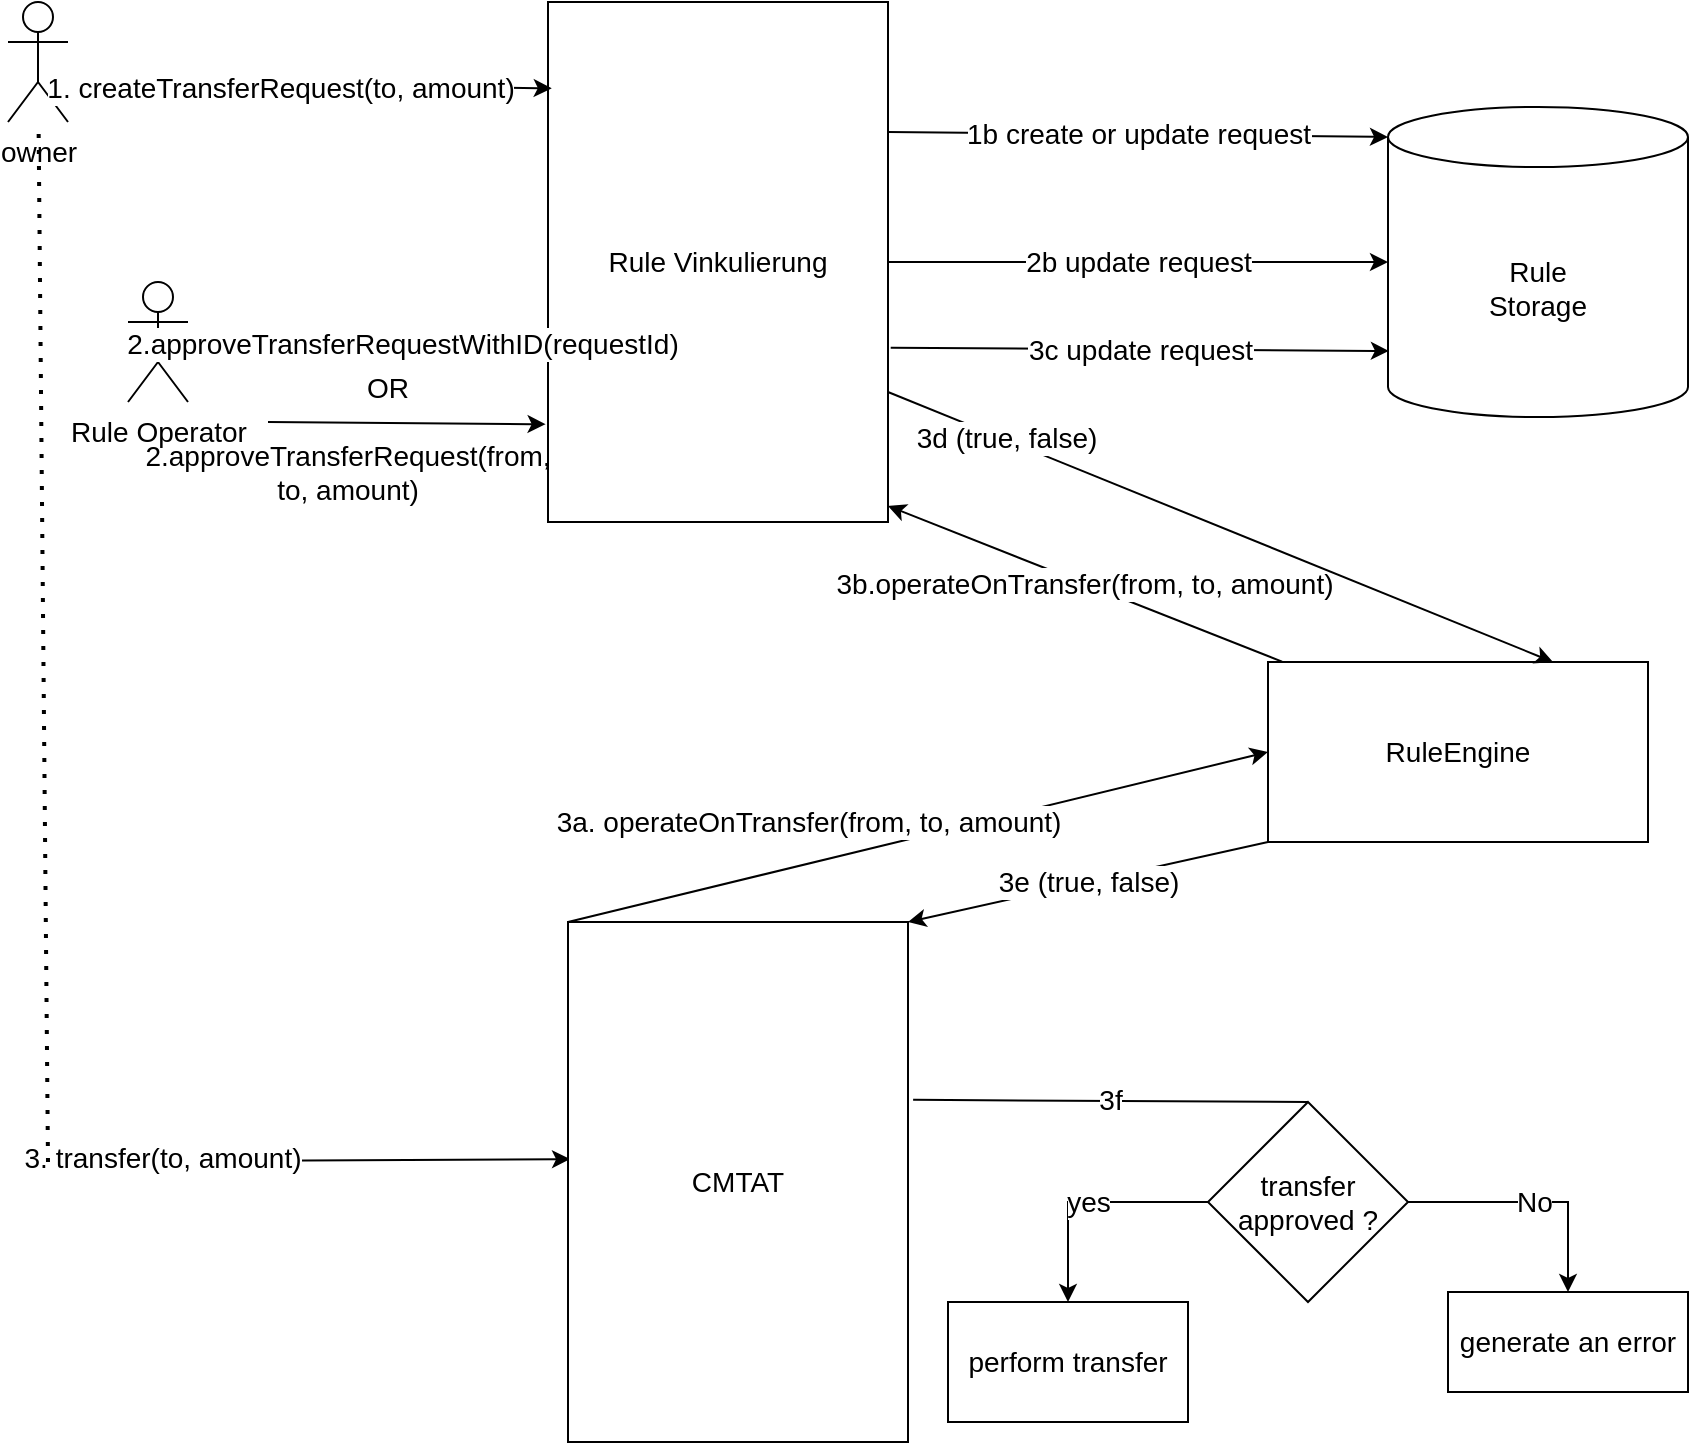 <mxfile version="20.6.2" type="device" pages="5"><diagram id="RMev6u8X31zlaa3eMq0A" name="Workflow"><mxGraphModel dx="1422" dy="1438" grid="1" gridSize="10" guides="1" tooltips="1" connect="1" arrows="1" fold="1" page="1" pageScale="1" pageWidth="1100" pageHeight="850" math="0" shadow="0"><root><mxCell id="0"/><mxCell id="1" parent="0"/><mxCell id="Z_o9KVKigrRMe3iaXd5g-1" value="owner" style="shape=umlActor;verticalLabelPosition=bottom;verticalAlign=top;html=1;outlineConnect=0;fontSize=14;" parent="1" vertex="1"><mxGeometry x="120" y="-30" width="30" height="60" as="geometry"/></mxCell><mxCell id="Z_o9KVKigrRMe3iaXd5g-2" value="Rule Vinkulierung" style="rounded=0;whiteSpace=wrap;html=1;fontSize=14;" parent="1" vertex="1"><mxGeometry x="390" y="-30" width="170" height="260" as="geometry"/></mxCell><mxCell id="Z_o9KVKigrRMe3iaXd5g-3" value="tr" style="endArrow=classic;html=1;rounded=0;entryX=0.011;entryY=0.166;entryDx=0;entryDy=0;entryPerimeter=0;fontSize=14;" parent="1" target="Z_o9KVKigrRMe3iaXd5g-2" edge="1"><mxGeometry width="50" height="50" relative="1" as="geometry"><mxPoint x="150" y="10" as="sourcePoint"/><mxPoint x="390" y="20" as="targetPoint"/></mxGeometry></mxCell><mxCell id="Z_o9KVKigrRMe3iaXd5g-4" value="1. createTransferRequest(to, amount)" style="edgeLabel;html=1;align=center;verticalAlign=middle;resizable=0;points=[];fontSize=14;" parent="Z_o9KVKigrRMe3iaXd5g-3" vertex="1" connectable="0"><mxGeometry x="-0.125" y="-1" relative="1" as="geometry"><mxPoint as="offset"/></mxGeometry></mxCell><mxCell id="Z_o9KVKigrRMe3iaXd5g-5" value="Rule&lt;br style=&quot;font-size: 14px;&quot;&gt;Storage" style="shape=cylinder3;whiteSpace=wrap;html=1;boundedLbl=1;backgroundOutline=1;size=15;fontSize=14;" parent="1" vertex="1"><mxGeometry x="810" y="22.5" width="150" height="155" as="geometry"/></mxCell><mxCell id="Z_o9KVKigrRMe3iaXd5g-6" value="1b create or update request" style="endArrow=classic;html=1;rounded=0;entryX=0;entryY=0;entryDx=0;entryDy=15;entryPerimeter=0;exitX=1;exitY=0.25;exitDx=0;exitDy=0;fontSize=14;" parent="1" source="Z_o9KVKigrRMe3iaXd5g-2" target="Z_o9KVKigrRMe3iaXd5g-5" edge="1"><mxGeometry width="50" height="50" relative="1" as="geometry"><mxPoint x="730" y="160" as="sourcePoint"/><mxPoint x="780" y="110" as="targetPoint"/></mxGeometry></mxCell><mxCell id="Z_o9KVKigrRMe3iaXd5g-9" value="Rule Operator" style="shape=umlActor;verticalLabelPosition=bottom;verticalAlign=top;html=1;outlineConnect=0;fontSize=14;" parent="1" vertex="1"><mxGeometry x="180" y="110" width="30" height="60" as="geometry"/></mxCell><mxCell id="Z_o9KVKigrRMe3iaXd5g-10" value="" style="endArrow=classic;html=1;rounded=0;exitX=0.5;exitY=0.5;exitDx=0;exitDy=0;exitPerimeter=0;fontSize=14;" parent="1" source="Z_o9KVKigrRMe3iaXd5g-9" edge="1"><mxGeometry width="50" height="50" relative="1" as="geometry"><mxPoint x="230" y="160" as="sourcePoint"/><mxPoint x="390" y="140" as="targetPoint"/></mxGeometry></mxCell><mxCell id="Z_o9KVKigrRMe3iaXd5g-15" value="2.approveTransferRequestWithID(requestId)" style="edgeLabel;html=1;align=center;verticalAlign=middle;resizable=0;points=[];fontSize=14;" parent="Z_o9KVKigrRMe3iaXd5g-10" vertex="1" connectable="0"><mxGeometry x="0.245" y="-1" relative="1" as="geometry"><mxPoint as="offset"/></mxGeometry></mxCell><mxCell id="Z_o9KVKigrRMe3iaXd5g-17" value="" style="endArrow=classic;html=1;rounded=0;entryX=0.006;entryY=0.456;entryDx=0;entryDy=0;entryPerimeter=0;fontSize=14;" parent="1" target="Z_o9KVKigrRMe3iaXd5g-29" edge="1"><mxGeometry width="50" height="50" relative="1" as="geometry"><mxPoint x="140" y="550" as="sourcePoint"/><mxPoint x="340" y="480" as="targetPoint"/></mxGeometry></mxCell><mxCell id="Z_o9KVKigrRMe3iaXd5g-18" value="3. transfer(to, amount)" style="edgeLabel;html=1;align=center;verticalAlign=middle;resizable=0;points=[];fontSize=14;" parent="Z_o9KVKigrRMe3iaXd5g-17" vertex="1" connectable="0"><mxGeometry x="-0.604" y="2" relative="1" as="geometry"><mxPoint x="5" as="offset"/></mxGeometry></mxCell><mxCell id="Z_o9KVKigrRMe3iaXd5g-27" value="perform transfer" style="rounded=0;whiteSpace=wrap;html=1;fontSize=14;" parent="1" vertex="1"><mxGeometry x="590" y="620" width="120" height="60" as="geometry"/></mxCell><mxCell id="Z_o9KVKigrRMe3iaXd5g-29" value="CMTAT" style="rounded=0;whiteSpace=wrap;html=1;fontSize=14;" parent="1" vertex="1"><mxGeometry x="400" y="430" width="170" height="260" as="geometry"/></mxCell><mxCell id="Z_o9KVKigrRMe3iaXd5g-32" value="3a.&amp;nbsp;&lt;span class=&quot;pl-k&quot; style=&quot;font-size: 14px;&quot;&gt;operateOnTransfer&lt;/span&gt;(from, to, amount)" style="endArrow=classic;html=1;rounded=0;exitX=0;exitY=0;exitDx=0;exitDy=0;entryX=0;entryY=0.5;entryDx=0;entryDy=0;fontSize=14;" parent="1" source="Z_o9KVKigrRMe3iaXd5g-29" target="XBz8thCQURFu_BHMEK3J-1" edge="1"><mxGeometry x="-0.287" y="20" width="50" height="50" relative="1" as="geometry"><mxPoint x="432.64" y="368.7" as="sourcePoint"/><mxPoint x="490" y="290" as="targetPoint"/><mxPoint as="offset"/></mxGeometry></mxCell><mxCell id="Z_o9KVKigrRMe3iaXd5g-33" value="3e (true, false)" style="endArrow=classic;html=1;rounded=0;exitX=0;exitY=1;exitDx=0;exitDy=0;entryX=1;entryY=0;entryDx=0;entryDy=0;fontSize=14;" parent="1" source="XBz8thCQURFu_BHMEK3J-1" target="Z_o9KVKigrRMe3iaXd5g-29" edge="1"><mxGeometry width="50" height="50" relative="1" as="geometry"><mxPoint x="490" y="310" as="sourcePoint"/><mxPoint x="570" y="370" as="targetPoint"/></mxGeometry></mxCell><mxCell id="Z_o9KVKigrRMe3iaXd5g-34" value="transfer approved ?" style="rhombus;whiteSpace=wrap;html=1;fontSize=14;" parent="1" vertex="1"><mxGeometry x="720" y="520" width="100" height="100" as="geometry"/></mxCell><mxCell id="Z_o9KVKigrRMe3iaXd5g-36" value="generate an error" style="rounded=0;whiteSpace=wrap;html=1;fontSize=14;" parent="1" vertex="1"><mxGeometry x="840" y="615" width="120" height="50" as="geometry"/></mxCell><mxCell id="Z_o9KVKigrRMe3iaXd5g-37" value="No" style="endArrow=classic;html=1;rounded=0;exitX=1;exitY=0.5;exitDx=0;exitDy=0;entryX=0.5;entryY=0;entryDx=0;entryDy=0;fontSize=14;" parent="1" source="Z_o9KVKigrRMe3iaXd5g-34" target="Z_o9KVKigrRMe3iaXd5g-36" edge="1"><mxGeometry width="50" height="50" relative="1" as="geometry"><mxPoint x="820" y="580" as="sourcePoint"/><mxPoint x="900" y="500" as="targetPoint"/><Array as="points"><mxPoint x="900" y="570"/></Array></mxGeometry></mxCell><mxCell id="Z_o9KVKigrRMe3iaXd5g-38" value="yes" style="endArrow=classic;html=1;rounded=0;exitX=0;exitY=0.5;exitDx=0;exitDy=0;entryX=0.5;entryY=0;entryDx=0;entryDy=0;fontSize=14;" parent="1" source="Z_o9KVKigrRMe3iaXd5g-34" target="Z_o9KVKigrRMe3iaXd5g-27" edge="1"><mxGeometry width="50" height="50" relative="1" as="geometry"><mxPoint x="800" y="530" as="sourcePoint"/><mxPoint x="650" y="570" as="targetPoint"/><Array as="points"><mxPoint x="650" y="570"/></Array></mxGeometry></mxCell><mxCell id="Z_o9KVKigrRMe3iaXd5g-40" value="3f" style="endArrow=none;html=1;rounded=0;exitX=1.015;exitY=0.342;exitDx=0;exitDy=0;exitPerimeter=0;entryX=0.5;entryY=0;entryDx=0;entryDy=0;fontSize=14;" parent="1" source="Z_o9KVKigrRMe3iaXd5g-29" target="Z_o9KVKigrRMe3iaXd5g-34" edge="1"><mxGeometry width="50" height="50" relative="1" as="geometry"><mxPoint x="590" y="500" as="sourcePoint"/><mxPoint x="640" y="450" as="targetPoint"/></mxGeometry></mxCell><mxCell id="Z_o9KVKigrRMe3iaXd5g-42" value="" style="endArrow=none;dashed=1;html=1;dashPattern=1 3;strokeWidth=2;rounded=0;fontSize=14;" parent="1" target="Z_o9KVKigrRMe3iaXd5g-1" edge="1"><mxGeometry width="50" height="50" relative="1" as="geometry"><mxPoint x="140" y="550" as="sourcePoint"/><mxPoint x="170" y="110" as="targetPoint"/></mxGeometry></mxCell><mxCell id="XBz8thCQURFu_BHMEK3J-1" value="RuleEngine" style="rounded=0;whiteSpace=wrap;html=1;fontSize=14;" parent="1" vertex="1"><mxGeometry x="750" y="300" width="190" height="90" as="geometry"/></mxCell><mxCell id="XBz8thCQURFu_BHMEK3J-2" value="3b.operateOnTransfer(from, to, amount)" style="endArrow=classic;html=1;rounded=0;exitX=0.037;exitY=-0.002;exitDx=0;exitDy=0;exitPerimeter=0;fontSize=14;" parent="1" source="XBz8thCQURFu_BHMEK3J-1" edge="1"><mxGeometry width="50" height="50" relative="1" as="geometry"><mxPoint x="810" y="230" as="sourcePoint"/><mxPoint x="560" y="222" as="targetPoint"/></mxGeometry></mxCell><mxCell id="XBz8thCQURFu_BHMEK3J-3" value="" style="endArrow=classic;html=1;rounded=0;entryX=0.75;entryY=0;entryDx=0;entryDy=0;exitX=1;exitY=0.75;exitDx=0;exitDy=0;fontSize=14;" parent="1" source="Z_o9KVKigrRMe3iaXd5g-2" target="XBz8thCQURFu_BHMEK3J-1" edge="1"><mxGeometry width="50" height="50" relative="1" as="geometry"><mxPoint x="620" y="270" as="sourcePoint"/><mxPoint x="670" y="220" as="targetPoint"/></mxGeometry></mxCell><mxCell id="XBz8thCQURFu_BHMEK3J-4" value="3d (true, false)" style="edgeLabel;html=1;align=center;verticalAlign=middle;resizable=0;points=[];fontSize=14;" parent="XBz8thCQURFu_BHMEK3J-3" vertex="1" connectable="0"><mxGeometry x="-0.653" y="1" relative="1" as="geometry"><mxPoint as="offset"/></mxGeometry></mxCell><mxCell id="q0nA9PTlxU82ZWbOnxMW-1" value="OR" style="text;html=1;strokeColor=none;fillColor=none;align=center;verticalAlign=middle;whiteSpace=wrap;rounded=0;fontSize=14;" parent="1" vertex="1"><mxGeometry x="280" y="148" width="60" height="30" as="geometry"/></mxCell><mxCell id="q0nA9PTlxU82ZWbOnxMW-2" value="" style="endArrow=classic;html=1;rounded=0;entryX=-0.007;entryY=0.812;entryDx=0;entryDy=0;entryPerimeter=0;fontSize=14;" parent="1" target="Z_o9KVKigrRMe3iaXd5g-2" edge="1"><mxGeometry width="50" height="50" relative="1" as="geometry"><mxPoint x="250" y="180" as="sourcePoint"/><mxPoint x="340" y="180" as="targetPoint"/></mxGeometry></mxCell><mxCell id="q0nA9PTlxU82ZWbOnxMW-4" value="2.approveTransferRequest(from, to, amount)" style="text;html=1;strokeColor=none;fillColor=none;align=center;verticalAlign=middle;whiteSpace=wrap;rounded=0;fontSize=14;" parent="1" vertex="1"><mxGeometry x="260" y="190" width="60" height="30" as="geometry"/></mxCell><mxCell id="q0nA9PTlxU82ZWbOnxMW-6" value="2b update request" style="endArrow=classic;html=1;rounded=0;entryX=0;entryY=0.5;entryDx=0;entryDy=0;entryPerimeter=0;exitX=1;exitY=0.5;exitDx=0;exitDy=0;fontSize=14;" parent="1" source="Z_o9KVKigrRMe3iaXd5g-2" target="Z_o9KVKigrRMe3iaXd5g-5" edge="1"><mxGeometry width="50" height="50" relative="1" as="geometry"><mxPoint x="570" y="45" as="sourcePoint"/><mxPoint x="820" y="47.5" as="targetPoint"/></mxGeometry></mxCell><mxCell id="q0nA9PTlxU82ZWbOnxMW-7" value="3c update request" style="endArrow=classic;html=1;rounded=0;entryX=0.003;entryY=0.787;entryDx=0;entryDy=0;entryPerimeter=0;exitX=1.008;exitY=0.665;exitDx=0;exitDy=0;exitPerimeter=0;fontSize=14;" parent="1" source="Z_o9KVKigrRMe3iaXd5g-2" target="Z_o9KVKigrRMe3iaXd5g-5" edge="1"><mxGeometry width="50" height="50" relative="1" as="geometry"><mxPoint x="570" y="110" as="sourcePoint"/><mxPoint x="820" y="110" as="targetPoint"/></mxGeometry></mxCell></root></mxGraphModel></diagram><diagram name="Worflow2" id="hyP_GePwtFDzV7Mnq2Vm"><mxGraphModel dx="2031" dy="840" grid="1" gridSize="10" guides="1" tooltips="1" connect="1" arrows="1" fold="1" page="1" pageScale="1" pageWidth="1100" pageHeight="850" math="0" shadow="0"><root><mxCell id="tzrybCadW3JlOq-JJVmG-0"/><mxCell id="tzrybCadW3JlOq-JJVmG-1" parent="tzrybCadW3JlOq-JJVmG-0"/><mxCell id="tzrybCadW3JlOq-JJVmG-2" value="owner" style="shape=umlActor;verticalLabelPosition=bottom;verticalAlign=top;html=1;outlineConnect=0;fontSize=15;" parent="tzrybCadW3JlOq-JJVmG-1" vertex="1"><mxGeometry x="110" y="30" width="30" height="60" as="geometry"/></mxCell><mxCell id="tzrybCadW3JlOq-JJVmG-3" value="Rule Vinkulierung" style="rounded=0;whiteSpace=wrap;html=1;fontSize=15;" parent="tzrybCadW3JlOq-JJVmG-1" vertex="1"><mxGeometry x="420" y="30" width="180" height="260" as="geometry"/></mxCell><mxCell id="tzrybCadW3JlOq-JJVmG-4" value="tr" style="endArrow=classic;html=1;rounded=0;entryX=0.011;entryY=0.166;entryDx=0;entryDy=0;entryPerimeter=0;fontSize=15;" parent="tzrybCadW3JlOq-JJVmG-1" target="tzrybCadW3JlOq-JJVmG-3" edge="1"><mxGeometry width="50" height="50" relative="1" as="geometry"><mxPoint x="150" y="70" as="sourcePoint"/><mxPoint x="390" y="80" as="targetPoint"/></mxGeometry></mxCell><mxCell id="tzrybCadW3JlOq-JJVmG-5" value="1. createTransferRequest(to, amount)" style="edgeLabel;html=1;align=center;verticalAlign=middle;resizable=0;points=[];fontSize=15;" parent="tzrybCadW3JlOq-JJVmG-4" vertex="1" connectable="0"><mxGeometry x="-0.125" y="-1" relative="1" as="geometry"><mxPoint as="offset"/></mxGeometry></mxCell><mxCell id="tzrybCadW3JlOq-JJVmG-8" value="Rule Operator" style="shape=umlActor;verticalLabelPosition=bottom;verticalAlign=top;html=1;outlineConnect=0;fontSize=15;" parent="tzrybCadW3JlOq-JJVmG-1" vertex="1"><mxGeometry x="180" y="170" width="30" height="60" as="geometry"/></mxCell><mxCell id="tzrybCadW3JlOq-JJVmG-9" value="" style="endArrow=classic;html=1;rounded=0;exitX=0.5;exitY=0.5;exitDx=0;exitDy=0;exitPerimeter=0;fontSize=15;entryX=-0.01;entryY=0.662;entryDx=0;entryDy=0;entryPerimeter=0;" parent="tzrybCadW3JlOq-JJVmG-1" source="tzrybCadW3JlOq-JJVmG-8" target="tzrybCadW3JlOq-JJVmG-3" edge="1"><mxGeometry width="50" height="50" relative="1" as="geometry"><mxPoint x="230" y="220" as="sourcePoint"/><mxPoint x="390" y="200" as="targetPoint"/></mxGeometry></mxCell><mxCell id="tzrybCadW3JlOq-JJVmG-10" value="2.approveTransferRequestWithID(requestId)" style="edgeLabel;html=1;align=center;verticalAlign=middle;resizable=0;points=[];fontSize=15;" parent="tzrybCadW3JlOq-JJVmG-9" vertex="1" connectable="0"><mxGeometry x="0.245" y="-1" relative="1" as="geometry"><mxPoint x="-41" y="-62" as="offset"/></mxGeometry></mxCell><mxCell id="tzrybCadW3JlOq-JJVmG-11" value="" style="endArrow=classic;html=1;rounded=0;entryX=0;entryY=0.5;entryDx=0;entryDy=0;fontSize=15;" parent="tzrybCadW3JlOq-JJVmG-1" target="tzrybCadW3JlOq-JJVmG-14" edge="1"><mxGeometry width="50" height="50" relative="1" as="geometry"><mxPoint x="120" y="760" as="sourcePoint"/><mxPoint x="330" y="560" as="targetPoint"/></mxGeometry></mxCell><mxCell id="tzrybCadW3JlOq-JJVmG-12" value="3. transfer(to, amount)" style="edgeLabel;html=1;align=center;verticalAlign=middle;resizable=0;points=[];fontSize=15;" parent="tzrybCadW3JlOq-JJVmG-11" vertex="1" connectable="0"><mxGeometry x="-0.604" y="2" relative="1" as="geometry"><mxPoint x="5" as="offset"/></mxGeometry></mxCell><mxCell id="tzrybCadW3JlOq-JJVmG-13" value="perform transfer" style="rounded=0;whiteSpace=wrap;html=1;fontSize=15;" parent="tzrybCadW3JlOq-JJVmG-1" vertex="1"><mxGeometry x="620" y="814" width="120" height="60" as="geometry"/></mxCell><mxCell id="tzrybCadW3JlOq-JJVmG-14" value="CMTAT" style="rounded=0;whiteSpace=wrap;html=1;fontSize=15;" parent="tzrybCadW3JlOq-JJVmG-1" vertex="1"><mxGeometry x="420" y="630" width="170" height="260" as="geometry"/></mxCell><mxCell id="tzrybCadW3JlOq-JJVmG-15" value="3a.&amp;nbsp;&lt;span class=&quot;pl-k&quot; style=&quot;font-size: 15px;&quot;&gt;operateOnTransfer&lt;/span&gt;(from, to, amount)" style="endArrow=classic;html=1;rounded=0;exitX=0.192;exitY=-0.005;exitDx=0;exitDy=0;exitPerimeter=0;fontSize=15;" parent="tzrybCadW3JlOq-JJVmG-1" source="tzrybCadW3JlOq-JJVmG-14" edge="1"><mxGeometry x="0.09" y="93" width="50" height="50" relative="1" as="geometry"><mxPoint x="430" y="629" as="sourcePoint"/><mxPoint x="453" y="540" as="targetPoint"/><mxPoint as="offset"/></mxGeometry></mxCell><mxCell id="tzrybCadW3JlOq-JJVmG-16" value="3d (true, false)" style="endArrow=classic;html=1;rounded=0;entryX=1;entryY=0;entryDx=0;entryDy=0;fontSize=15;" parent="tzrybCadW3JlOq-JJVmG-1" target="tzrybCadW3JlOq-JJVmG-14" edge="1"><mxGeometry width="50" height="50" relative="1" as="geometry"><mxPoint x="590" y="540" as="sourcePoint"/><mxPoint x="530" y="549" as="targetPoint"/></mxGeometry></mxCell><mxCell id="tzrybCadW3JlOq-JJVmG-17" value="transfer approved ?" style="rhombus;whiteSpace=wrap;html=1;fontSize=15;" parent="tzrybCadW3JlOq-JJVmG-1" vertex="1"><mxGeometry x="680" y="680" width="160" height="110" as="geometry"/></mxCell><mxCell id="tzrybCadW3JlOq-JJVmG-18" value="generate an error" style="rounded=0;whiteSpace=wrap;html=1;fontSize=15;" parent="tzrybCadW3JlOq-JJVmG-1" vertex="1"><mxGeometry x="780" y="824" width="120" height="50" as="geometry"/></mxCell><mxCell id="tzrybCadW3JlOq-JJVmG-19" value="No" style="endArrow=classic;html=1;rounded=0;exitX=1;exitY=0.5;exitDx=0;exitDy=0;fontSize=15;entryX=0.5;entryY=0;entryDx=0;entryDy=0;" parent="tzrybCadW3JlOq-JJVmG-1" source="tzrybCadW3JlOq-JJVmG-17" target="tzrybCadW3JlOq-JJVmG-18" edge="1"><mxGeometry width="50" height="50" relative="1" as="geometry"><mxPoint x="850" y="809" as="sourcePoint"/><mxPoint x="840" y="870" as="targetPoint"/><Array as="points"><mxPoint x="840" y="820"/></Array></mxGeometry></mxCell><mxCell id="tzrybCadW3JlOq-JJVmG-20" value="yes" style="endArrow=classic;html=1;rounded=0;exitX=0;exitY=0.5;exitDx=0;exitDy=0;entryX=0.5;entryY=0;entryDx=0;entryDy=0;fontSize=15;" parent="tzrybCadW3JlOq-JJVmG-1" source="tzrybCadW3JlOq-JJVmG-17" target="tzrybCadW3JlOq-JJVmG-13" edge="1"><mxGeometry width="50" height="50" relative="1" as="geometry"><mxPoint x="800" y="799" as="sourcePoint"/><mxPoint x="650" y="839" as="targetPoint"/><Array as="points"><mxPoint x="680" y="810"/></Array></mxGeometry></mxCell><mxCell id="tzrybCadW3JlOq-JJVmG-21" value="3e" style="endArrow=none;html=1;rounded=0;exitX=1.011;exitY=0.195;exitDx=0;exitDy=0;entryX=0.5;entryY=0;entryDx=0;entryDy=0;fontSize=15;exitPerimeter=0;" parent="tzrybCadW3JlOq-JJVmG-1" source="tzrybCadW3JlOq-JJVmG-14" target="tzrybCadW3JlOq-JJVmG-17" edge="1"><mxGeometry width="50" height="50" relative="1" as="geometry"><mxPoint x="590" y="705" as="sourcePoint"/><mxPoint x="640" y="719" as="targetPoint"/></mxGeometry></mxCell><mxCell id="tzrybCadW3JlOq-JJVmG-22" value="" style="endArrow=none;dashed=1;html=1;dashPattern=1 3;strokeWidth=2;rounded=0;fontSize=15;" parent="tzrybCadW3JlOq-JJVmG-1" target="tzrybCadW3JlOq-JJVmG-2" edge="1"><mxGeometry width="50" height="50" relative="1" as="geometry"><mxPoint x="120" y="730" as="sourcePoint"/><mxPoint x="170" y="110" as="targetPoint"/></mxGeometry></mxCell><mxCell id="tzrybCadW3JlOq-JJVmG-23" value="RuleEngine" style="rounded=0;whiteSpace=wrap;html=1;fontSize=15;" parent="tzrybCadW3JlOq-JJVmG-1" vertex="1"><mxGeometry x="420" y="450" width="180" height="90" as="geometry"/></mxCell><mxCell id="tzrybCadW3JlOq-JJVmG-25" value="3c(true, false)" style="endArrow=classic;html=1;rounded=0;entryX=0.75;entryY=0;entryDx=0;entryDy=0;exitX=0.75;exitY=1;exitDx=0;exitDy=0;fontSize=15;" parent="tzrybCadW3JlOq-JJVmG-1" source="tzrybCadW3JlOq-JJVmG-3" target="tzrybCadW3JlOq-JJVmG-23" edge="1"><mxGeometry width="50" height="50" relative="1" as="geometry"><mxPoint x="600" y="374" as="sourcePoint"/><mxPoint x="670" y="429" as="targetPoint"/></mxGeometry></mxCell><mxCell id="tzrybCadW3JlOq-JJVmG-27" value="OR" style="text;html=1;strokeColor=none;fillColor=none;align=center;verticalAlign=middle;whiteSpace=wrap;rounded=0;fontSize=15;" parent="tzrybCadW3JlOq-JJVmG-1" vertex="1"><mxGeometry x="281.19" y="230" width="60" height="30" as="geometry"/></mxCell><mxCell id="tzrybCadW3JlOq-JJVmG-28" value="" style="endArrow=classic;html=1;rounded=0;fontSize=15;exitX=0.25;exitY=1;exitDx=0;exitDy=0;entryX=-0.006;entryY=0.904;entryDx=0;entryDy=0;entryPerimeter=0;" parent="tzrybCadW3JlOq-JJVmG-1" source="tzrybCadW3JlOq-JJVmG-27" target="tzrybCadW3JlOq-JJVmG-3" edge="1"><mxGeometry width="50" height="50" relative="1" as="geometry"><mxPoint x="251.19" y="262" as="sourcePoint"/><mxPoint x="410" y="270" as="targetPoint"/></mxGeometry></mxCell><mxCell id="tzrybCadW3JlOq-JJVmG-29" value="2.approveTransferRequest(from, to, amount)" style="text;html=1;strokeColor=none;fillColor=none;align=center;verticalAlign=middle;whiteSpace=wrap;rounded=0;fontSize=15;" parent="tzrybCadW3JlOq-JJVmG-1" vertex="1"><mxGeometry x="240" y="270" width="60" height="30" as="geometry"/></mxCell><mxCell id="EbxKnDJXD0PfUBFai2un-0" value="3b.&amp;nbsp;&lt;span class=&quot;pl-k&quot; style=&quot;font-size: 15px;&quot;&gt;operateOnTransfer&lt;/span&gt;(from, to, amount)" style="endArrow=classic;html=1;rounded=0;exitX=0.125;exitY=-0.024;exitDx=0;exitDy=0;fontSize=15;exitPerimeter=0;" parent="tzrybCadW3JlOq-JJVmG-1" source="tzrybCadW3JlOq-JJVmG-23" edge="1"><mxGeometry x="-0.235" y="101" width="50" height="50" relative="1" as="geometry"><mxPoint x="452.64" y="568.7" as="sourcePoint"/><mxPoint x="440" y="290" as="targetPoint"/><mxPoint y="1" as="offset"/></mxGeometry></mxCell></root></mxGraphModel></diagram><diagram name="automaticTransfer" id="-ZNkVo-wu91Cdr4hWdzM"><mxGraphModel dx="2031" dy="1690" grid="1" gridSize="10" guides="1" tooltips="1" connect="1" arrows="1" fold="1" page="1" pageScale="1" pageWidth="1100" pageHeight="850" math="0" shadow="0"><root><mxCell id="CRUVKDIAA1b-28OxVLcc-0"/><mxCell id="CRUVKDIAA1b-28OxVLcc-1" parent="CRUVKDIAA1b-28OxVLcc-0"/><mxCell id="CRUVKDIAA1b-28OxVLcc-2" value="owner" style="shape=umlActor;verticalLabelPosition=bottom;verticalAlign=top;html=1;outlineConnect=0;fontSize=15;" vertex="1" parent="CRUVKDIAA1b-28OxVLcc-1"><mxGeometry x="90" y="-110" width="30" height="60" as="geometry"/></mxCell><mxCell id="CRUVKDIAA1b-28OxVLcc-3" value="Rule Vinkulierung" style="rounded=0;whiteSpace=wrap;html=1;fontSize=15;" vertex="1" parent="CRUVKDIAA1b-28OxVLcc-1"><mxGeometry x="420" y="30" width="180" height="260" as="geometry"/></mxCell><mxCell id="CRUVKDIAA1b-28OxVLcc-4" value="tr" style="endArrow=classic;html=1;rounded=0;fontSize=15;" edge="1" parent="CRUVKDIAA1b-28OxVLcc-1"><mxGeometry width="50" height="50" relative="1" as="geometry"><mxPoint x="140" y="-50" as="sourcePoint"/><mxPoint x="420" y="70" as="targetPoint"/></mxGeometry></mxCell><mxCell id="CRUVKDIAA1b-28OxVLcc-5" value="1b. createTransferRequest(to, amount)" style="edgeLabel;html=1;align=center;verticalAlign=middle;resizable=0;points=[];fontSize=15;" vertex="1" connectable="0" parent="CRUVKDIAA1b-28OxVLcc-4"><mxGeometry x="-0.125" y="-1" relative="1" as="geometry"><mxPoint x="1" y="-42" as="offset"/></mxGeometry></mxCell><mxCell id="CRUVKDIAA1b-28OxVLcc-6" value="Rule Operator" style="shape=umlActor;verticalLabelPosition=bottom;verticalAlign=top;html=1;outlineConnect=0;fontSize=15;" vertex="1" parent="CRUVKDIAA1b-28OxVLcc-1"><mxGeometry x="100" y="170" width="30" height="60" as="geometry"/></mxCell><mxCell id="CRUVKDIAA1b-28OxVLcc-7" value="" style="endArrow=classic;html=1;rounded=0;exitX=0.5;exitY=0.5;exitDx=0;exitDy=0;exitPerimeter=0;fontSize=15;entryX=-0.01;entryY=0.662;entryDx=0;entryDy=0;entryPerimeter=0;" edge="1" parent="CRUVKDIAA1b-28OxVLcc-1" source="CRUVKDIAA1b-28OxVLcc-6" target="CRUVKDIAA1b-28OxVLcc-3"><mxGeometry width="50" height="50" relative="1" as="geometry"><mxPoint x="230" y="220" as="sourcePoint"/><mxPoint x="390" y="200" as="targetPoint"/></mxGeometry></mxCell><mxCell id="CRUVKDIAA1b-28OxVLcc-8" value="2A.approveTransferRequestWithID(requestId)" style="edgeLabel;html=1;align=center;verticalAlign=middle;resizable=0;points=[];fontSize=15;" vertex="1" connectable="0" parent="CRUVKDIAA1b-28OxVLcc-7"><mxGeometry x="0.245" y="-1" relative="1" as="geometry"><mxPoint x="-41" y="-42" as="offset"/></mxGeometry></mxCell><mxCell id="CRUVKDIAA1b-28OxVLcc-9" value="" style="endArrow=classic;html=1;rounded=0;fontSize=15;exitX=0.75;exitY=0;exitDx=0;exitDy=0;entryX=0.75;entryY=1;entryDx=0;entryDy=0;fillColor=#dae8fc;strokeColor=#6c8ebf;" edge="1" parent="CRUVKDIAA1b-28OxVLcc-1" target="CRUVKDIAA1b-28OxVLcc-12" source="CRUVKDIAA1b-28OxVLcc-3"><mxGeometry width="50" height="50" relative="1" as="geometry"><mxPoint x="750" y="-100" as="sourcePoint"/><mxPoint x="520" as="targetPoint"/></mxGeometry></mxCell><mxCell id="CRUVKDIAA1b-28OxVLcc-10" value="2b. transferFrom(address(this), owner, to, amount)" style="edgeLabel;html=1;align=center;verticalAlign=middle;resizable=0;points=[];fontSize=15;" vertex="1" connectable="0" parent="CRUVKDIAA1b-28OxVLcc-9"><mxGeometry x="-0.604" y="2" relative="1" as="geometry"><mxPoint x="5" as="offset"/></mxGeometry></mxCell><mxCell id="CRUVKDIAA1b-28OxVLcc-12" value="CMTAT" style="rounded=0;whiteSpace=wrap;html=1;fontSize=15;" vertex="1" parent="CRUVKDIAA1b-28OxVLcc-1"><mxGeometry x="430" y="-320" width="170" height="260" as="geometry"/></mxCell><mxCell id="CRUVKDIAA1b-28OxVLcc-21" value="RuleEngine" style="rounded=0;whiteSpace=wrap;html=1;fontSize=15;" vertex="1" parent="CRUVKDIAA1b-28OxVLcc-1"><mxGeometry x="830" y="-220" width="180" height="90" as="geometry"/></mxCell><mxCell id="CRUVKDIAA1b-28OxVLcc-22" value="2c.&amp;nbsp;&lt;span class=&quot;pl-k&quot;&gt;operateOnTransfer&lt;/span&gt;(from, to, amount)" style="endArrow=classic;html=1;rounded=0;entryX=0;entryY=0.5;entryDx=0;entryDy=0;fontSize=15;exitX=1;exitY=0.75;exitDx=0;exitDy=0;fillColor=#dae8fc;strokeColor=#6c8ebf;" edge="1" parent="CRUVKDIAA1b-28OxVLcc-1" source="CRUVKDIAA1b-28OxVLcc-12" target="CRUVKDIAA1b-28OxVLcc-21"><mxGeometry width="50" height="50" relative="1" as="geometry"><mxPoint x="800" y="80" as="sourcePoint"/><mxPoint x="670" y="429" as="targetPoint"/></mxGeometry></mxCell><mxCell id="CRUVKDIAA1b-28OxVLcc-23" value="OR" style="text;html=1;strokeColor=none;fillColor=none;align=center;verticalAlign=middle;whiteSpace=wrap;rounded=0;fontSize=15;" vertex="1" parent="CRUVKDIAA1b-28OxVLcc-1"><mxGeometry x="120" y="210" width="170" height="30" as="geometry"/></mxCell><mxCell id="CRUVKDIAA1b-28OxVLcc-24" value="" style="endArrow=classic;html=1;rounded=0;fontSize=15;exitX=0.25;exitY=1;exitDx=0;exitDy=0;entryX=-0.006;entryY=0.904;entryDx=0;entryDy=0;entryPerimeter=0;" edge="1" parent="CRUVKDIAA1b-28OxVLcc-1" source="CRUVKDIAA1b-28OxVLcc-23" target="CRUVKDIAA1b-28OxVLcc-3"><mxGeometry width="50" height="50" relative="1" as="geometry"><mxPoint x="251.19" y="262" as="sourcePoint"/><mxPoint x="410" y="270" as="targetPoint"/></mxGeometry></mxCell><mxCell id="CRUVKDIAA1b-28OxVLcc-25" value="2B.approveTransferRequest(from, to, amount)" style="text;html=1;strokeColor=none;fillColor=none;align=center;verticalAlign=middle;whiteSpace=wrap;rounded=0;fontSize=15;" vertex="1" parent="CRUVKDIAA1b-28OxVLcc-1"><mxGeometry x="240" y="270" width="60" height="30" as="geometry"/></mxCell><mxCell id="CRUVKDIAA1b-28OxVLcc-26" value="" style="endArrow=classic;html=1;rounded=0;exitX=0.125;exitY=-0.024;exitDx=0;exitDy=0;fontSize=15;exitPerimeter=0;entryX=1;entryY=0.25;entryDx=0;entryDy=0;fillColor=#dae8fc;strokeColor=#6c8ebf;" edge="1" parent="CRUVKDIAA1b-28OxVLcc-1" source="CRUVKDIAA1b-28OxVLcc-21" target="CRUVKDIAA1b-28OxVLcc-12"><mxGeometry x="-0.133" y="-54" width="50" height="50" relative="1" as="geometry"><mxPoint x="452.64" y="568.7" as="sourcePoint"/><mxPoint x="440" y="290" as="targetPoint"/><mxPoint as="offset"/></mxGeometry></mxCell><mxCell id="KyeoZ4IcFSV4cMMWrrdy-3" value="2f.True" style="edgeLabel;html=1;align=center;verticalAlign=middle;resizable=0;points=[];fontSize=14;" vertex="1" connectable="0" parent="CRUVKDIAA1b-28OxVLcc-26"><mxGeometry x="0.395" y="2" relative="1" as="geometry"><mxPoint as="offset"/></mxGeometry></mxCell><mxCell id="KyeoZ4IcFSV4cMMWrrdy-1" value="1b" style="endArrow=classic;html=1;rounded=0;entryX=0;entryY=0.25;entryDx=0;entryDy=0;fontSize=15;exitX=0.75;exitY=0.1;exitDx=0;exitDy=0;exitPerimeter=0;" edge="1" parent="CRUVKDIAA1b-28OxVLcc-1" source="CRUVKDIAA1b-28OxVLcc-2" target="CRUVKDIAA1b-28OxVLcc-12"><mxGeometry width="50" height="50" relative="1" as="geometry"><mxPoint x="160" y="100.0" as="sourcePoint"/><mxPoint x="431.98" y="103.16" as="targetPoint"/></mxGeometry></mxCell><mxCell id="KyeoZ4IcFSV4cMMWrrdy-2" value="1a) approve(ruleVinkulierung, amount)" style="edgeLabel;html=1;align=center;verticalAlign=middle;resizable=0;points=[];fontSize=15;" vertex="1" connectable="0" parent="KyeoZ4IcFSV4cMMWrrdy-1"><mxGeometry x="-0.125" y="-1" relative="1" as="geometry"><mxPoint as="offset"/></mxGeometry></mxCell><mxCell id="KyeoZ4IcFSV4cMMWrrdy-4" value="2d. operateOnTransfer(from, to, amount)" style="endArrow=classic;html=1;rounded=0;exitX=0.25;exitY=1;exitDx=0;exitDy=0;fillColor=#dae8fc;strokeColor=#6c8ebf;fontSize=14;" edge="1" parent="CRUVKDIAA1b-28OxVLcc-1" source="CRUVKDIAA1b-28OxVLcc-21" target="CRUVKDIAA1b-28OxVLcc-3"><mxGeometry x="0.09" y="-24" width="50" height="50" relative="1" as="geometry"><mxPoint x="720" y="150" as="sourcePoint"/><mxPoint x="770" y="100" as="targetPoint"/><mxPoint as="offset"/></mxGeometry></mxCell><mxCell id="KyeoZ4IcFSV4cMMWrrdy-5" value="" style="endArrow=classic;html=1;rounded=0;exitX=1;exitY=0.75;exitDx=0;exitDy=0;entryX=0.75;entryY=1;entryDx=0;entryDy=0;fillColor=#dae8fc;strokeColor=#6c8ebf;" edge="1" parent="CRUVKDIAA1b-28OxVLcc-1" source="CRUVKDIAA1b-28OxVLcc-3" target="CRUVKDIAA1b-28OxVLcc-21"><mxGeometry width="50" height="50" relative="1" as="geometry"><mxPoint x="885" y="-120" as="sourcePoint"/><mxPoint x="610" y="98.493" as="targetPoint"/></mxGeometry></mxCell><mxCell id="dKFWx12dQ5ALs2CsnMs2-4" value="2e. True" style="edgeLabel;html=1;align=center;verticalAlign=middle;resizable=0;points=[];fontSize=14;" vertex="1" connectable="0" parent="KyeoZ4IcFSV4cMMWrrdy-5"><mxGeometry x="-0.255" y="-2" relative="1" as="geometry"><mxPoint as="offset"/></mxGeometry></mxCell></root></mxGraphModel></diagram><diagram id="hkqa1wpraYgbvzofkrop" name="state machine"><mxGraphModel dx="1352" dy="588" grid="1" gridSize="10" guides="1" tooltips="1" connect="1" arrows="1" fold="1" page="1" pageScale="1" pageWidth="2336" pageHeight="1654" math="0" shadow="0"><root><mxCell id="0"/><mxCell id="1" parent="0"/><mxCell id="HNacAgtrBpxarggUpjrY-1" value="WAIT" style="ellipse;whiteSpace=wrap;html=1;" parent="1" vertex="1"><mxGeometry x="400" y="150" width="120" height="80" as="geometry"/></mxCell><mxCell id="HNacAgtrBpxarggUpjrY-5" value="approved by operator" style="endArrow=classic;html=1;rounded=0;exitX=1;exitY=0.5;exitDx=0;exitDy=0;" parent="1" source="HNacAgtrBpxarggUpjrY-1" edge="1"><mxGeometry width="50" height="50" relative="1" as="geometry"><mxPoint x="570" y="210" as="sourcePoint"/><mxPoint x="680" y="190" as="targetPoint"/></mxGeometry></mxCell><mxCell id="HNacAgtrBpxarggUpjrY-6" value="APPROVED" style="ellipse;whiteSpace=wrap;html=1;" parent="1" vertex="1"><mxGeometry x="660" y="150" width="120" height="80" as="geometry"/></mxCell><mxCell id="HNacAgtrBpxarggUpjrY-7" value="" style="endArrow=classic;html=1;rounded=0;exitX=1;exitY=0.5;exitDx=0;exitDy=0;entryX=0;entryY=0.5;entryDx=0;entryDy=0;" parent="1" source="HNacAgtrBpxarggUpjrY-6" target="HNacAgtrBpxarggUpjrY-8" edge="1"><mxGeometry width="50" height="50" relative="1" as="geometry"><mxPoint x="340" y="380" as="sourcePoint"/><mxPoint x="870" y="190" as="targetPoint"/></mxGeometry></mxCell><mxCell id="HNacAgtrBpxarggUpjrY-9" value="transfered executed by token holder" style="edgeLabel;html=1;align=center;verticalAlign=middle;resizable=0;points=[];" parent="HNacAgtrBpxarggUpjrY-7" vertex="1" connectable="0"><mxGeometry x="-0.3" y="-1" relative="1" as="geometry"><mxPoint x="31" y="-31" as="offset"/></mxGeometry></mxCell><mxCell id="HNacAgtrBpxarggUpjrY-8" value="EXECUTED" style="ellipse;whiteSpace=wrap;html=1;" parent="1" vertex="1"><mxGeometry x="950" y="150" width="120" height="80" as="geometry"/></mxCell><mxCell id="HNacAgtrBpxarggUpjrY-10" value="" style="endArrow=classic;html=1;rounded=0;entryX=0;entryY=1;entryDx=0;entryDy=0;exitX=1;exitY=0.5;exitDx=0;exitDy=0;" parent="1" target="HNacAgtrBpxarggUpjrY-6" edge="1"><mxGeometry width="50" height="50" relative="1" as="geometry"><mxPoint x="290" y="315" as="sourcePoint"/><mxPoint x="470" y="340" as="targetPoint"/></mxGeometry></mxCell><mxCell id="HNacAgtrBpxarggUpjrY-11" value="directly created and approved by operator" style="edgeLabel;html=1;align=center;verticalAlign=middle;resizable=0;points=[];" parent="HNacAgtrBpxarggUpjrY-10" vertex="1" connectable="0"><mxGeometry x="-0.195" y="-4" relative="1" as="geometry"><mxPoint as="offset"/></mxGeometry></mxCell><mxCell id="HNacAgtrBpxarggUpjrY-15" value="" style="endArrow=open;endFill=1;endSize=12;html=1;rounded=0;exitX=0.5;exitY=0;exitDx=0;exitDy=0;entryX=0;entryY=0.5;entryDx=0;entryDy=0;" parent="1" target="HNacAgtrBpxarggUpjrY-1" edge="1"><mxGeometry width="160" relative="1" as="geometry"><mxPoint x="275" y="300" as="sourcePoint"/><mxPoint x="360" y="290" as="targetPoint"/><Array as="points"><mxPoint x="280" y="320"/><mxPoint x="280" y="190"/></Array></mxGeometry></mxCell><mxCell id="HNacAgtrBpxarggUpjrY-23" value="create Transfer Request" style="edgeLabel;html=1;align=center;verticalAlign=middle;resizable=0;points=[];" parent="HNacAgtrBpxarggUpjrY-15" vertex="1" connectable="0"><mxGeometry x="-0.153" relative="1" as="geometry"><mxPoint as="offset"/></mxGeometry></mxCell><mxCell id="HNacAgtrBpxarggUpjrY-16" value="" style="endArrow=open;endFill=1;endSize=12;html=1;rounded=0;exitX=0.5;exitY=1;exitDx=0;exitDy=0;entryX=0.5;entryY=1;entryDx=0;entryDy=0;" parent="1" source="HNacAgtrBpxarggUpjrY-8" target="HNacAgtrBpxarggUpjrY-8" edge="1"><mxGeometry width="160" relative="1" as="geometry"><mxPoint x="830" y="280" as="sourcePoint"/><mxPoint x="870" y="330" as="targetPoint"/></mxGeometry></mxCell><mxCell id="HNacAgtrBpxarggUpjrY-17" value="" style="endArrow=open;endFill=1;endSize=12;html=1;rounded=0;exitX=1;exitY=0;exitDx=0;exitDy=0;entryX=0;entryY=0.5;entryDx=0;entryDy=0;" parent="1" source="HNacAgtrBpxarggUpjrY-1" target="HNacAgtrBpxarggUpjrY-18" edge="1"><mxGeometry width="160" relative="1" as="geometry"><mxPoint x="530" y="140" as="sourcePoint"/><mxPoint x="680" y="60" as="targetPoint"/></mxGeometry></mxCell><mxCell id="HNacAgtrBpxarggUpjrY-19" value="denied by operator" style="edgeLabel;html=1;align=center;verticalAlign=middle;resizable=0;points=[];" parent="HNacAgtrBpxarggUpjrY-17" vertex="1" connectable="0"><mxGeometry x="0.434" y="3" relative="1" as="geometry"><mxPoint as="offset"/></mxGeometry></mxCell><mxCell id="HNacAgtrBpxarggUpjrY-18" value="DENIED" style="ellipse;whiteSpace=wrap;html=1;" parent="1" vertex="1"><mxGeometry x="640" y="50" width="120" height="80" as="geometry"/></mxCell><mxCell id="HNacAgtrBpxarggUpjrY-20" value="None" style="ellipse;whiteSpace=wrap;html=1;" parent="1" vertex="1"><mxGeometry x="210" y="320" width="120" height="80" as="geometry"/></mxCell><mxCell id="HNacAgtrBpxarggUpjrY-24" value="" style="endArrow=open;endFill=1;endSize=12;html=1;rounded=0;entryX=0.758;entryY=0.956;entryDx=0;entryDy=0;entryPerimeter=0;" parent="1" target="HNacAgtrBpxarggUpjrY-6" edge="1"><mxGeometry width="160" relative="1" as="geometry"><mxPoint x="1010" y="230" as="sourcePoint"/><mxPoint x="400" y="290" as="targetPoint"/><Array as="points"><mxPoint x="1010" y="310"/><mxPoint x="751" y="310"/></Array></mxGeometry></mxCell><mxCell id="HNacAgtrBpxarggUpjrY-25" value="directly created and approved by operator" style="edgeLabel;html=1;align=center;verticalAlign=middle;resizable=0;points=[];" parent="HNacAgtrBpxarggUpjrY-24" vertex="1" connectable="0"><mxGeometry x="0.307" y="-2" relative="1" as="geometry"><mxPoint x="44" y="-18" as="offset"/></mxGeometry></mxCell><mxCell id="HNacAgtrBpxarggUpjrY-26" value="" style="endArrow=open;endFill=1;endSize=12;html=1;rounded=0;exitX=0.5;exitY=0;exitDx=0;exitDy=0;entryX=0.5;entryY=0;entryDx=0;entryDy=0;" parent="1" source="HNacAgtrBpxarggUpjrY-8" target="HNacAgtrBpxarggUpjrY-1" edge="1"><mxGeometry width="160" relative="1" as="geometry"><mxPoint x="840" y="50" as="sourcePoint"/><mxPoint x="1000" y="50" as="targetPoint"/><Array as="points"><mxPoint x="1010" y="40"/><mxPoint x="750" y="40"/><mxPoint x="460" y="40"/></Array></mxGeometry></mxCell><mxCell id="HNacAgtrBpxarggUpjrY-27" value="create Transfer Request" style="edgeLabel;html=1;align=center;verticalAlign=middle;resizable=0;points=[];" parent="HNacAgtrBpxarggUpjrY-26" vertex="1" connectable="0"><mxGeometry x="-0.317" y="2" relative="1" as="geometry"><mxPoint as="offset"/></mxGeometry></mxCell><mxCell id="HNacAgtrBpxarggUpjrY-28" value="" style="endArrow=open;endFill=1;endSize=12;html=1;rounded=0;" parent="1" edge="1"><mxGeometry width="160" relative="1" as="geometry"><mxPoint x="640" y="90" as="sourcePoint"/><mxPoint x="210" y="360" as="targetPoint"/><Array as="points"><mxPoint x="210" y="90"/><mxPoint x="210" y="140"/></Array></mxGeometry></mxCell><mxCell id="HNacAgtrBpxarggUpjrY-30" value="Reset" style="edgeLabel;html=1;align=center;verticalAlign=middle;resizable=0;points=[];" parent="HNacAgtrBpxarggUpjrY-28" vertex="1" connectable="0"><mxGeometry x="0.32" y="-2" relative="1" as="geometry"><mxPoint as="offset"/></mxGeometry></mxCell><mxCell id="iOQ_ehUUS4Ej7bo8NhqL-1" value="" style="endArrow=open;endFill=1;endSize=12;html=1;rounded=0;fontSize=14;entryX=1;entryY=0.5;entryDx=0;entryDy=0;" parent="1" source="HNacAgtrBpxarggUpjrY-6" target="HNacAgtrBpxarggUpjrY-20" edge="1"><mxGeometry width="160" relative="1" as="geometry"><mxPoint x="640" y="360" as="sourcePoint"/><mxPoint x="800" y="360" as="targetPoint"/><Array as="points"><mxPoint x="720" y="360"/></Array></mxGeometry></mxCell><mxCell id="iOQ_ehUUS4Ej7bo8NhqL-2" value="remove approval" style="edgeLabel;html=1;align=center;verticalAlign=middle;resizable=0;points=[];fontSize=14;" parent="iOQ_ehUUS4Ej7bo8NhqL-1" vertex="1" connectable="0"><mxGeometry x="0.05" y="3" relative="1" as="geometry"><mxPoint as="offset"/></mxGeometry></mxCell></root></mxGraphModel></diagram><diagram id="aDVc8EfWFfUY6GKgifOD" name="Page-4"><mxGraphModel dx="2031" dy="2494" grid="1" gridSize="10" guides="1" tooltips="1" connect="1" arrows="1" fold="1" page="1" pageScale="1" pageWidth="2336" pageHeight="1654" math="0" shadow="0"><root><mxCell id="0"/><mxCell id="1" parent="0"/><mxCell id="o_iDqCjuvD0Lqh8Tkk4--1" value="Date &amp;lt;= TimeLimitToTransfer" style="rhombus;whiteSpace=wrap;html=1;fontSize=15;" parent="1" vertex="1"><mxGeometry x="440" y="130" width="240" height="220" as="geometry"/></mxCell><mxCell id="o_iDqCjuvD0Lqh8Tkk4--2" value="Status == APPROVED" style="rhombus;whiteSpace=wrap;html=1;fontSize=15;" parent="1" vertex="1"><mxGeometry x="475" y="-110" width="170" height="150" as="geometry"/></mxCell><mxCell id="o_iDqCjuvD0Lqh8Tkk4--3" value="" style="endArrow=classic;html=1;rounded=0;fontSize=15;entryX=0.5;entryY=0;entryDx=0;entryDy=0;exitX=0.5;exitY=1;exitDx=0;exitDy=0;" parent="1" source="o_iDqCjuvD0Lqh8Tkk4--8" target="o_iDqCjuvD0Lqh8Tkk4--2" edge="1"><mxGeometry width="50" height="50" relative="1" as="geometry"><mxPoint x="560" y="-140" as="sourcePoint"/><mxPoint x="510" y="-130" as="targetPoint"/></mxGeometry></mxCell><mxCell id="o_iDqCjuvD0Lqh8Tkk4--4" value="Yes" style="endArrow=classic;html=1;rounded=0;fontSize=15;exitX=0.5;exitY=1;exitDx=0;exitDy=0;" parent="1" source="o_iDqCjuvD0Lqh8Tkk4--2" target="o_iDqCjuvD0Lqh8Tkk4--1" edge="1"><mxGeometry width="50" height="50" relative="1" as="geometry"><mxPoint x="640" y="70" as="sourcePoint"/><mxPoint x="690" y="20" as="targetPoint"/></mxGeometry></mxCell><mxCell id="o_iDqCjuvD0Lqh8Tkk4--5" value="" style="endArrow=classic;html=1;rounded=0;fontSize=15;exitX=0.5;exitY=1;exitDx=0;exitDy=0;entryX=0.5;entryY=0;entryDx=0;entryDy=0;" parent="1" source="o_iDqCjuvD0Lqh8Tkk4--1" target="o_iDqCjuvD0Lqh8Tkk4--6" edge="1"><mxGeometry width="50" height="50" relative="1" as="geometry"><mxPoint x="650" y="420" as="sourcePoint"/><mxPoint x="560" y="450" as="targetPoint"/></mxGeometry></mxCell><mxCell id="o_iDqCjuvD0Lqh8Tkk4--6" value="Return true" style="rounded=0;whiteSpace=wrap;html=1;fontSize=15;" parent="1" vertex="1"><mxGeometry x="500" y="420" width="120" height="60" as="geometry"/></mxCell><mxCell id="o_iDqCjuvD0Lqh8Tkk4--8" value="" style="ellipse;html=1;shape=endState;fillColor=#000000;strokeColor=#ff0000;fontSize=15;" parent="1" vertex="1"><mxGeometry x="545" y="-180" width="30" height="30" as="geometry"/></mxCell></root></mxGraphModel></diagram></mxfile>